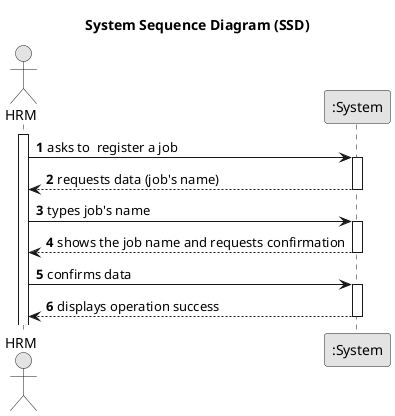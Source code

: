 @startuml
skinparam monochrome true
skinparam packageStyle rectangle
skinparam shadowing false

title System Sequence Diagram (SSD)

autonumber

actor "HRM" as Employee
participant ":System" as System

activate Employee

    Employee -> System : asks to  register a job
    activate System

        System --> Employee : requests data (job's name)
    deactivate System

    Employee -> System : types job's name
    activate System

        System --> Employee : shows the job name and requests confirmation
    deactivate System

    Employee -> System : confirms data
    activate System

        System --> Employee : displays operation success
    deactivate System



@enduml